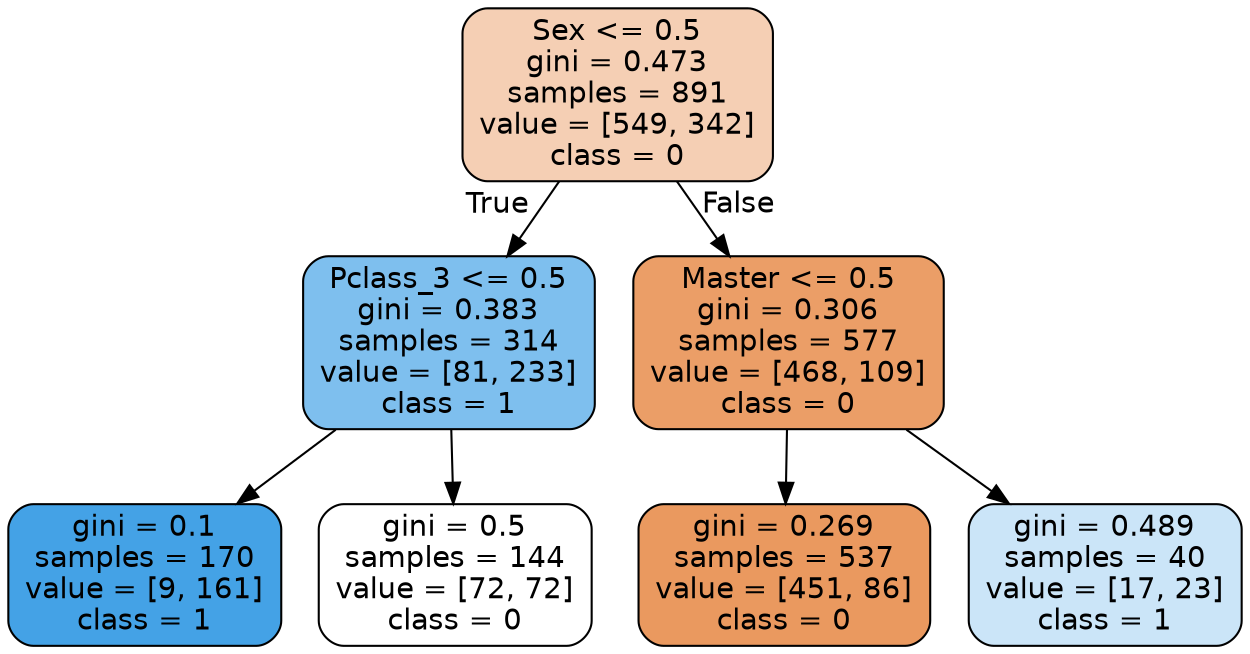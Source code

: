 digraph Tree {
node [shape=box, style="filled, rounded", color="black", fontname=helvetica] ;
edge [fontname=helvetica] ;
0 [label="Sex <= 0.5\ngini = 0.473\nsamples = 891\nvalue = [549, 342]\nclass = 0", fillcolor="#f5cfb4"] ;
1 [label="Pclass_3 <= 0.5\ngini = 0.383\nsamples = 314\nvalue = [81, 233]\nclass = 1", fillcolor="#7ebfee"] ;
0 -> 1 [labeldistance=2.5, labelangle=45, headlabel="True"] ;
2 [label="gini = 0.1\nsamples = 170\nvalue = [9, 161]\nclass = 1", fillcolor="#44a2e6"] ;
1 -> 2 ;
3 [label="gini = 0.5\nsamples = 144\nvalue = [72, 72]\nclass = 0", fillcolor="#ffffff"] ;
1 -> 3 ;
4 [label="Master <= 0.5\ngini = 0.306\nsamples = 577\nvalue = [468, 109]\nclass = 0", fillcolor="#eb9e67"] ;
0 -> 4 [labeldistance=2.5, labelangle=-45, headlabel="False"] ;
5 [label="gini = 0.269\nsamples = 537\nvalue = [451, 86]\nclass = 0", fillcolor="#ea995f"] ;
4 -> 5 ;
6 [label="gini = 0.489\nsamples = 40\nvalue = [17, 23]\nclass = 1", fillcolor="#cbe5f8"] ;
4 -> 6 ;
}
